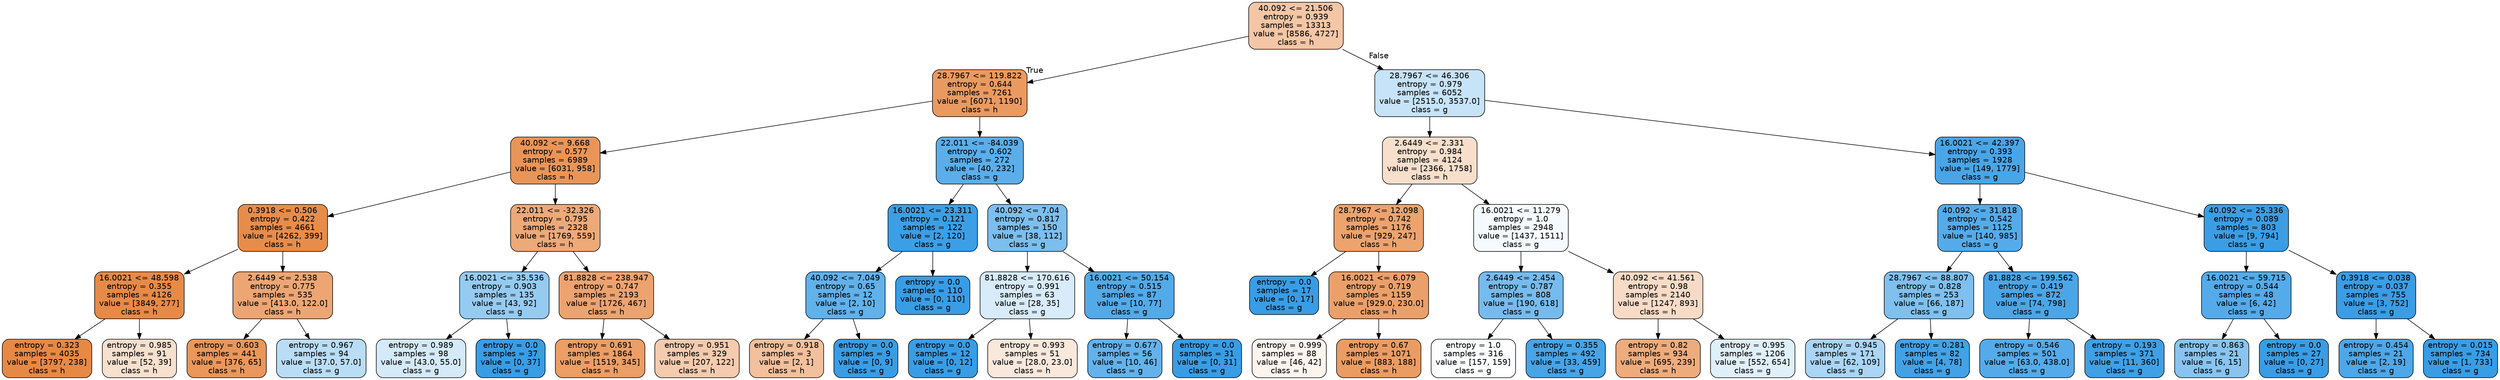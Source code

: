digraph Tree {
node [shape=box, style="filled, rounded", color="black", fontname="helvetica"] ;
edge [fontname="helvetica"] ;
0 [label="40.092 <= 21.506\nentropy = 0.939\nsamples = 13313\nvalue = [8586, 4727]\nclass = h", fillcolor="#f3c6a6"] ;
1 [label="28.7967 <= 119.822\nentropy = 0.644\nsamples = 7261\nvalue = [6071, 1190]\nclass = h", fillcolor="#ea9a60"] ;
0 -> 1 [labeldistance=2.5, labelangle=45, headlabel="True"] ;
2 [label="40.092 <= 9.668\nentropy = 0.577\nsamples = 6989\nvalue = [6031, 958]\nclass = h", fillcolor="#e99558"] ;
1 -> 2 ;
3 [label="0.3918 <= 0.506\nentropy = 0.422\nsamples = 4661\nvalue = [4262, 399]\nclass = h", fillcolor="#e78d4c"] ;
2 -> 3 ;
4 [label="16.0021 <= 48.598\nentropy = 0.355\nsamples = 4126\nvalue = [3849, 277]\nclass = h", fillcolor="#e78a47"] ;
3 -> 4 ;
5 [label="entropy = 0.323\nsamples = 4035\nvalue = [3797, 238]\nclass = h", fillcolor="#e78945"] ;
4 -> 5 ;
6 [label="entropy = 0.985\nsamples = 91\nvalue = [52, 39]\nclass = h", fillcolor="#f8e0ce"] ;
4 -> 6 ;
7 [label="2.6449 <= 2.538\nentropy = 0.775\nsamples = 535\nvalue = [413.0, 122.0]\nclass = h", fillcolor="#eda673"] ;
3 -> 7 ;
8 [label="entropy = 0.603\nsamples = 441\nvalue = [376, 65]\nclass = h", fillcolor="#e9975b"] ;
7 -> 8 ;
9 [label="entropy = 0.967\nsamples = 94\nvalue = [37.0, 57.0]\nclass = g", fillcolor="#baddf6"] ;
7 -> 9 ;
10 [label="22.011 <= -32.326\nentropy = 0.795\nsamples = 2328\nvalue = [1769, 559]\nclass = h", fillcolor="#eda978"] ;
2 -> 10 ;
11 [label="16.0021 <= 35.536\nentropy = 0.903\nsamples = 135\nvalue = [43, 92]\nclass = g", fillcolor="#96cbf1"] ;
10 -> 11 ;
12 [label="entropy = 0.989\nsamples = 98\nvalue = [43.0, 55.0]\nclass = g", fillcolor="#d4eaf9"] ;
11 -> 12 ;
13 [label="entropy = 0.0\nsamples = 37\nvalue = [0, 37]\nclass = g", fillcolor="#399de5"] ;
11 -> 13 ;
14 [label="81.8828 <= 238.947\nentropy = 0.747\nsamples = 2193\nvalue = [1726, 467]\nclass = h", fillcolor="#eca36f"] ;
10 -> 14 ;
15 [label="entropy = 0.691\nsamples = 1864\nvalue = [1519, 345]\nclass = h", fillcolor="#eb9e66"] ;
14 -> 15 ;
16 [label="entropy = 0.951\nsamples = 329\nvalue = [207, 122]\nclass = h", fillcolor="#f4cbae"] ;
14 -> 16 ;
17 [label="22.011 <= -84.039\nentropy = 0.602\nsamples = 272\nvalue = [40, 232]\nclass = g", fillcolor="#5baee9"] ;
1 -> 17 ;
18 [label="16.0021 <= 23.311\nentropy = 0.121\nsamples = 122\nvalue = [2, 120]\nclass = g", fillcolor="#3c9fe5"] ;
17 -> 18 ;
19 [label="40.092 <= 7.049\nentropy = 0.65\nsamples = 12\nvalue = [2, 10]\nclass = g", fillcolor="#61b1ea"] ;
18 -> 19 ;
20 [label="entropy = 0.918\nsamples = 3\nvalue = [2, 1]\nclass = h", fillcolor="#f2c09c"] ;
19 -> 20 ;
21 [label="entropy = 0.0\nsamples = 9\nvalue = [0, 9]\nclass = g", fillcolor="#399de5"] ;
19 -> 21 ;
22 [label="entropy = 0.0\nsamples = 110\nvalue = [0, 110]\nclass = g", fillcolor="#399de5"] ;
18 -> 22 ;
23 [label="40.092 <= 7.04\nentropy = 0.817\nsamples = 150\nvalue = [38, 112]\nclass = g", fillcolor="#7cbeee"] ;
17 -> 23 ;
24 [label="81.8828 <= 170.616\nentropy = 0.991\nsamples = 63\nvalue = [28, 35]\nclass = g", fillcolor="#d7ebfa"] ;
23 -> 24 ;
25 [label="entropy = 0.0\nsamples = 12\nvalue = [0, 12]\nclass = g", fillcolor="#399de5"] ;
24 -> 25 ;
26 [label="entropy = 0.993\nsamples = 51\nvalue = [28.0, 23.0]\nclass = h", fillcolor="#fae8dc"] ;
24 -> 26 ;
27 [label="16.0021 <= 50.154\nentropy = 0.515\nsamples = 87\nvalue = [10, 77]\nclass = g", fillcolor="#53aae8"] ;
23 -> 27 ;
28 [label="entropy = 0.677\nsamples = 56\nvalue = [10, 46]\nclass = g", fillcolor="#64b2eb"] ;
27 -> 28 ;
29 [label="entropy = 0.0\nsamples = 31\nvalue = [0, 31]\nclass = g", fillcolor="#399de5"] ;
27 -> 29 ;
30 [label="28.7967 <= 46.306\nentropy = 0.979\nsamples = 6052\nvalue = [2515.0, 3537.0]\nclass = g", fillcolor="#c6e3f7"] ;
0 -> 30 [labeldistance=2.5, labelangle=-45, headlabel="False"] ;
31 [label="2.6449 <= 2.331\nentropy = 0.984\nsamples = 4124\nvalue = [2366, 1758]\nclass = h", fillcolor="#f8dfcc"] ;
30 -> 31 ;
32 [label="28.7967 <= 12.098\nentropy = 0.742\nsamples = 1176\nvalue = [929, 247]\nclass = h", fillcolor="#eca36e"] ;
31 -> 32 ;
33 [label="entropy = 0.0\nsamples = 17\nvalue = [0, 17]\nclass = g", fillcolor="#399de5"] ;
32 -> 33 ;
34 [label="16.0021 <= 6.079\nentropy = 0.719\nsamples = 1159\nvalue = [929.0, 230.0]\nclass = h", fillcolor="#eba06a"] ;
32 -> 34 ;
35 [label="entropy = 0.999\nsamples = 88\nvalue = [46, 42]\nclass = h", fillcolor="#fdf4ee"] ;
34 -> 35 ;
36 [label="entropy = 0.67\nsamples = 1071\nvalue = [883, 188]\nclass = h", fillcolor="#eb9c63"] ;
34 -> 36 ;
37 [label="16.0021 <= 11.279\nentropy = 1.0\nsamples = 2948\nvalue = [1437, 1511]\nclass = g", fillcolor="#f5fafe"] ;
31 -> 37 ;
38 [label="2.6449 <= 2.454\nentropy = 0.787\nsamples = 808\nvalue = [190, 618]\nclass = g", fillcolor="#76bbed"] ;
37 -> 38 ;
39 [label="entropy = 1.0\nsamples = 316\nvalue = [157, 159]\nclass = g", fillcolor="#fdfeff"] ;
38 -> 39 ;
40 [label="entropy = 0.355\nsamples = 492\nvalue = [33, 459]\nclass = g", fillcolor="#47a4e7"] ;
38 -> 40 ;
41 [label="40.092 <= 41.561\nentropy = 0.98\nsamples = 2140\nvalue = [1247, 893]\nclass = h", fillcolor="#f8dbc7"] ;
37 -> 41 ;
42 [label="entropy = 0.82\nsamples = 934\nvalue = [695, 239]\nclass = h", fillcolor="#eeac7d"] ;
41 -> 42 ;
43 [label="entropy = 0.995\nsamples = 1206\nvalue = [552, 654]\nclass = g", fillcolor="#e0f0fb"] ;
41 -> 43 ;
44 [label="16.0021 <= 42.397\nentropy = 0.393\nsamples = 1928\nvalue = [149, 1779]\nclass = g", fillcolor="#4aa5e7"] ;
30 -> 44 ;
45 [label="40.092 <= 31.818\nentropy = 0.542\nsamples = 1125\nvalue = [140, 985]\nclass = g", fillcolor="#55abe9"] ;
44 -> 45 ;
46 [label="28.7967 <= 88.807\nentropy = 0.828\nsamples = 253\nvalue = [66, 187]\nclass = g", fillcolor="#7fc0ee"] ;
45 -> 46 ;
47 [label="entropy = 0.945\nsamples = 171\nvalue = [62, 109]\nclass = g", fillcolor="#aad5f4"] ;
46 -> 47 ;
48 [label="entropy = 0.281\nsamples = 82\nvalue = [4, 78]\nclass = g", fillcolor="#43a2e6"] ;
46 -> 48 ;
49 [label="81.8828 <= 199.562\nentropy = 0.419\nsamples = 872\nvalue = [74, 798]\nclass = g", fillcolor="#4ba6e7"] ;
45 -> 49 ;
50 [label="entropy = 0.546\nsamples = 501\nvalue = [63.0, 438.0]\nclass = g", fillcolor="#55abe9"] ;
49 -> 50 ;
51 [label="entropy = 0.193\nsamples = 371\nvalue = [11, 360]\nclass = g", fillcolor="#3fa0e6"] ;
49 -> 51 ;
52 [label="40.092 <= 25.336\nentropy = 0.089\nsamples = 803\nvalue = [9, 794]\nclass = g", fillcolor="#3b9ee5"] ;
44 -> 52 ;
53 [label="16.0021 <= 59.715\nentropy = 0.544\nsamples = 48\nvalue = [6, 42]\nclass = g", fillcolor="#55abe9"] ;
52 -> 53 ;
54 [label="entropy = 0.863\nsamples = 21\nvalue = [6, 15]\nclass = g", fillcolor="#88c4ef"] ;
53 -> 54 ;
55 [label="entropy = 0.0\nsamples = 27\nvalue = [0, 27]\nclass = g", fillcolor="#399de5"] ;
53 -> 55 ;
56 [label="0.3918 <= 0.038\nentropy = 0.037\nsamples = 755\nvalue = [3, 752]\nclass = g", fillcolor="#3a9de5"] ;
52 -> 56 ;
57 [label="entropy = 0.454\nsamples = 21\nvalue = [2, 19]\nclass = g", fillcolor="#4ea7e8"] ;
56 -> 57 ;
58 [label="entropy = 0.015\nsamples = 734\nvalue = [1, 733]\nclass = g", fillcolor="#399de5"] ;
56 -> 58 ;
}
